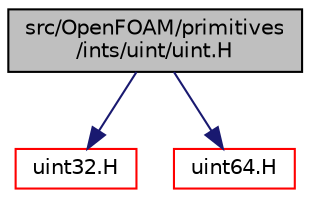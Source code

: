 digraph "src/OpenFOAM/primitives/ints/uint/uint.H"
{
  bgcolor="transparent";
  edge [fontname="Helvetica",fontsize="10",labelfontname="Helvetica",labelfontsize="10"];
  node [fontname="Helvetica",fontsize="10",shape=record];
  Node1 [label="src/OpenFOAM/primitives\l/ints/uint/uint.H",height=0.2,width=0.4,color="black", fillcolor="grey75", style="filled", fontcolor="black"];
  Node1 -> Node2 [color="midnightblue",fontsize="10",style="solid",fontname="Helvetica"];
  Node2 [label="uint32.H",height=0.2,width=0.4,color="red",URL="$a08893.html",tooltip="32bit uinteger "];
  Node1 -> Node3 [color="midnightblue",fontsize="10",style="solid",fontname="Helvetica"];
  Node3 [label="uint64.H",height=0.2,width=0.4,color="red",URL="$a08896.html",tooltip="64bit uinteger "];
}
